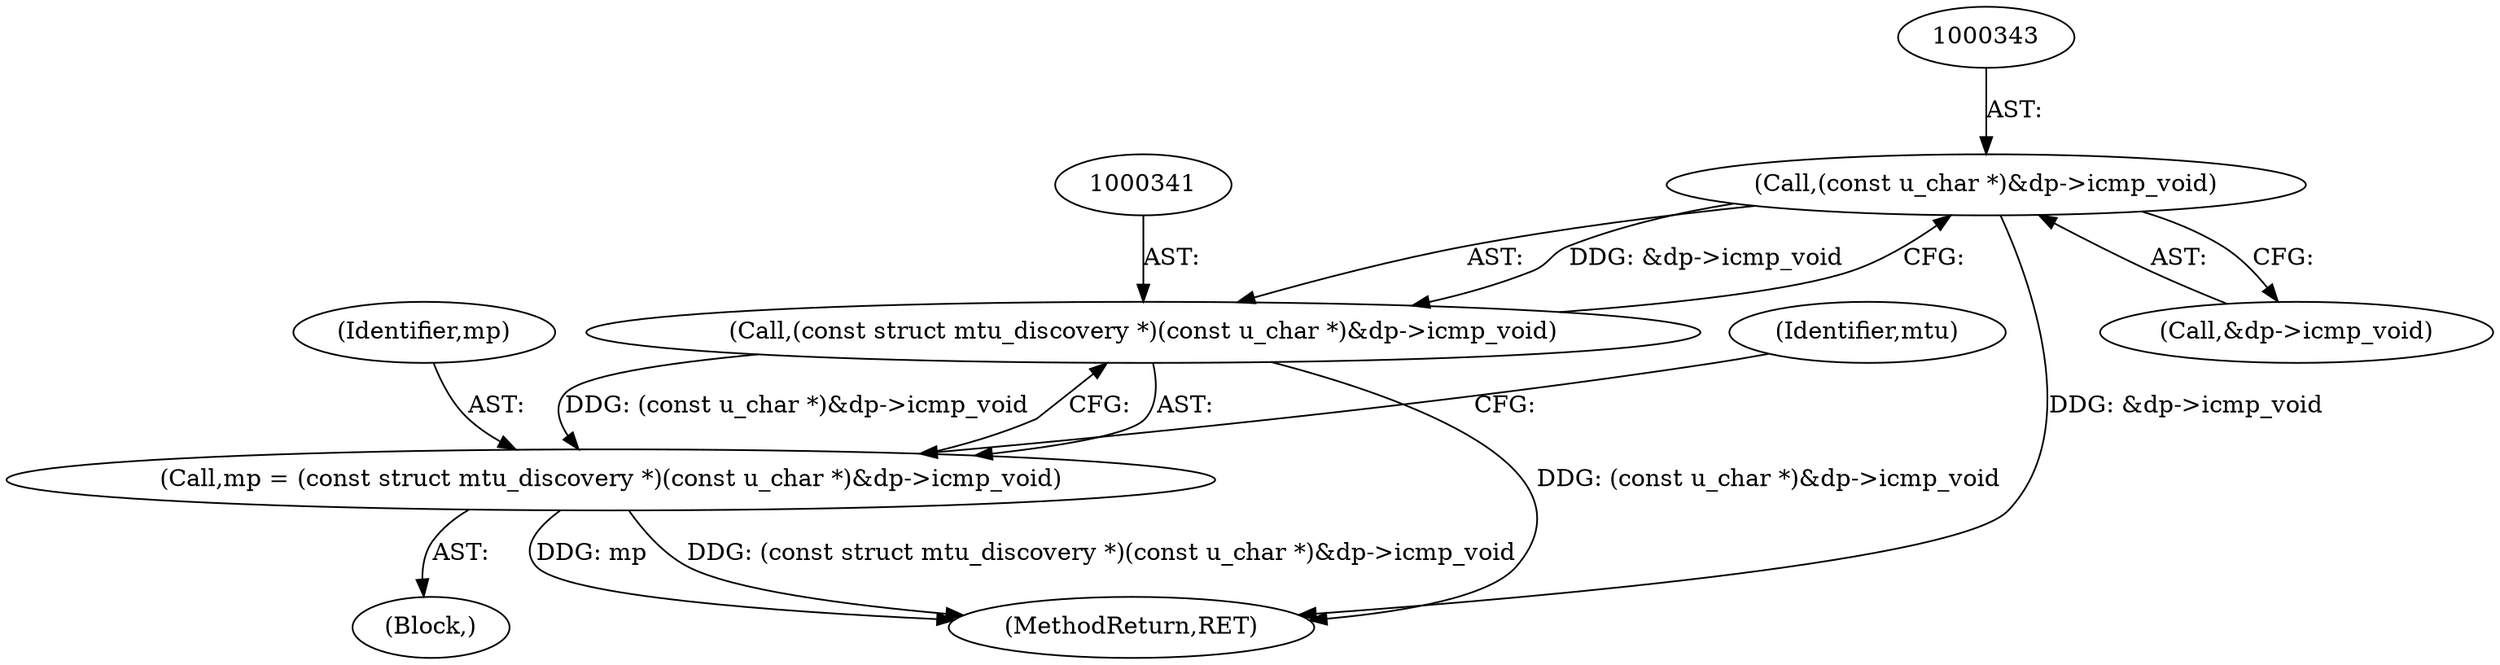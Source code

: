 digraph "0_tcpdump_8509ef02eceb2bbb479cea10fe4a7ec6395f1a8b@pointer" {
"1000342" [label="(Call,(const u_char *)&dp->icmp_void)"];
"1000340" [label="(Call,(const struct mtu_discovery *)(const u_char *)&dp->icmp_void)"];
"1000338" [label="(Call,mp = (const struct mtu_discovery *)(const u_char *)&dp->icmp_void)"];
"1001265" [label="(MethodReturn,RET)"];
"1000336" [label="(Block,)"];
"1000344" [label="(Call,&dp->icmp_void)"];
"1000340" [label="(Call,(const struct mtu_discovery *)(const u_char *)&dp->icmp_void)"];
"1000349" [label="(Identifier,mtu)"];
"1000339" [label="(Identifier,mp)"];
"1000342" [label="(Call,(const u_char *)&dp->icmp_void)"];
"1000338" [label="(Call,mp = (const struct mtu_discovery *)(const u_char *)&dp->icmp_void)"];
"1000342" -> "1000340"  [label="AST: "];
"1000342" -> "1000344"  [label="CFG: "];
"1000343" -> "1000342"  [label="AST: "];
"1000344" -> "1000342"  [label="AST: "];
"1000340" -> "1000342"  [label="CFG: "];
"1000342" -> "1001265"  [label="DDG: &dp->icmp_void"];
"1000342" -> "1000340"  [label="DDG: &dp->icmp_void"];
"1000340" -> "1000338"  [label="AST: "];
"1000341" -> "1000340"  [label="AST: "];
"1000338" -> "1000340"  [label="CFG: "];
"1000340" -> "1001265"  [label="DDG: (const u_char *)&dp->icmp_void"];
"1000340" -> "1000338"  [label="DDG: (const u_char *)&dp->icmp_void"];
"1000338" -> "1000336"  [label="AST: "];
"1000339" -> "1000338"  [label="AST: "];
"1000349" -> "1000338"  [label="CFG: "];
"1000338" -> "1001265"  [label="DDG: mp"];
"1000338" -> "1001265"  [label="DDG: (const struct mtu_discovery *)(const u_char *)&dp->icmp_void"];
}
